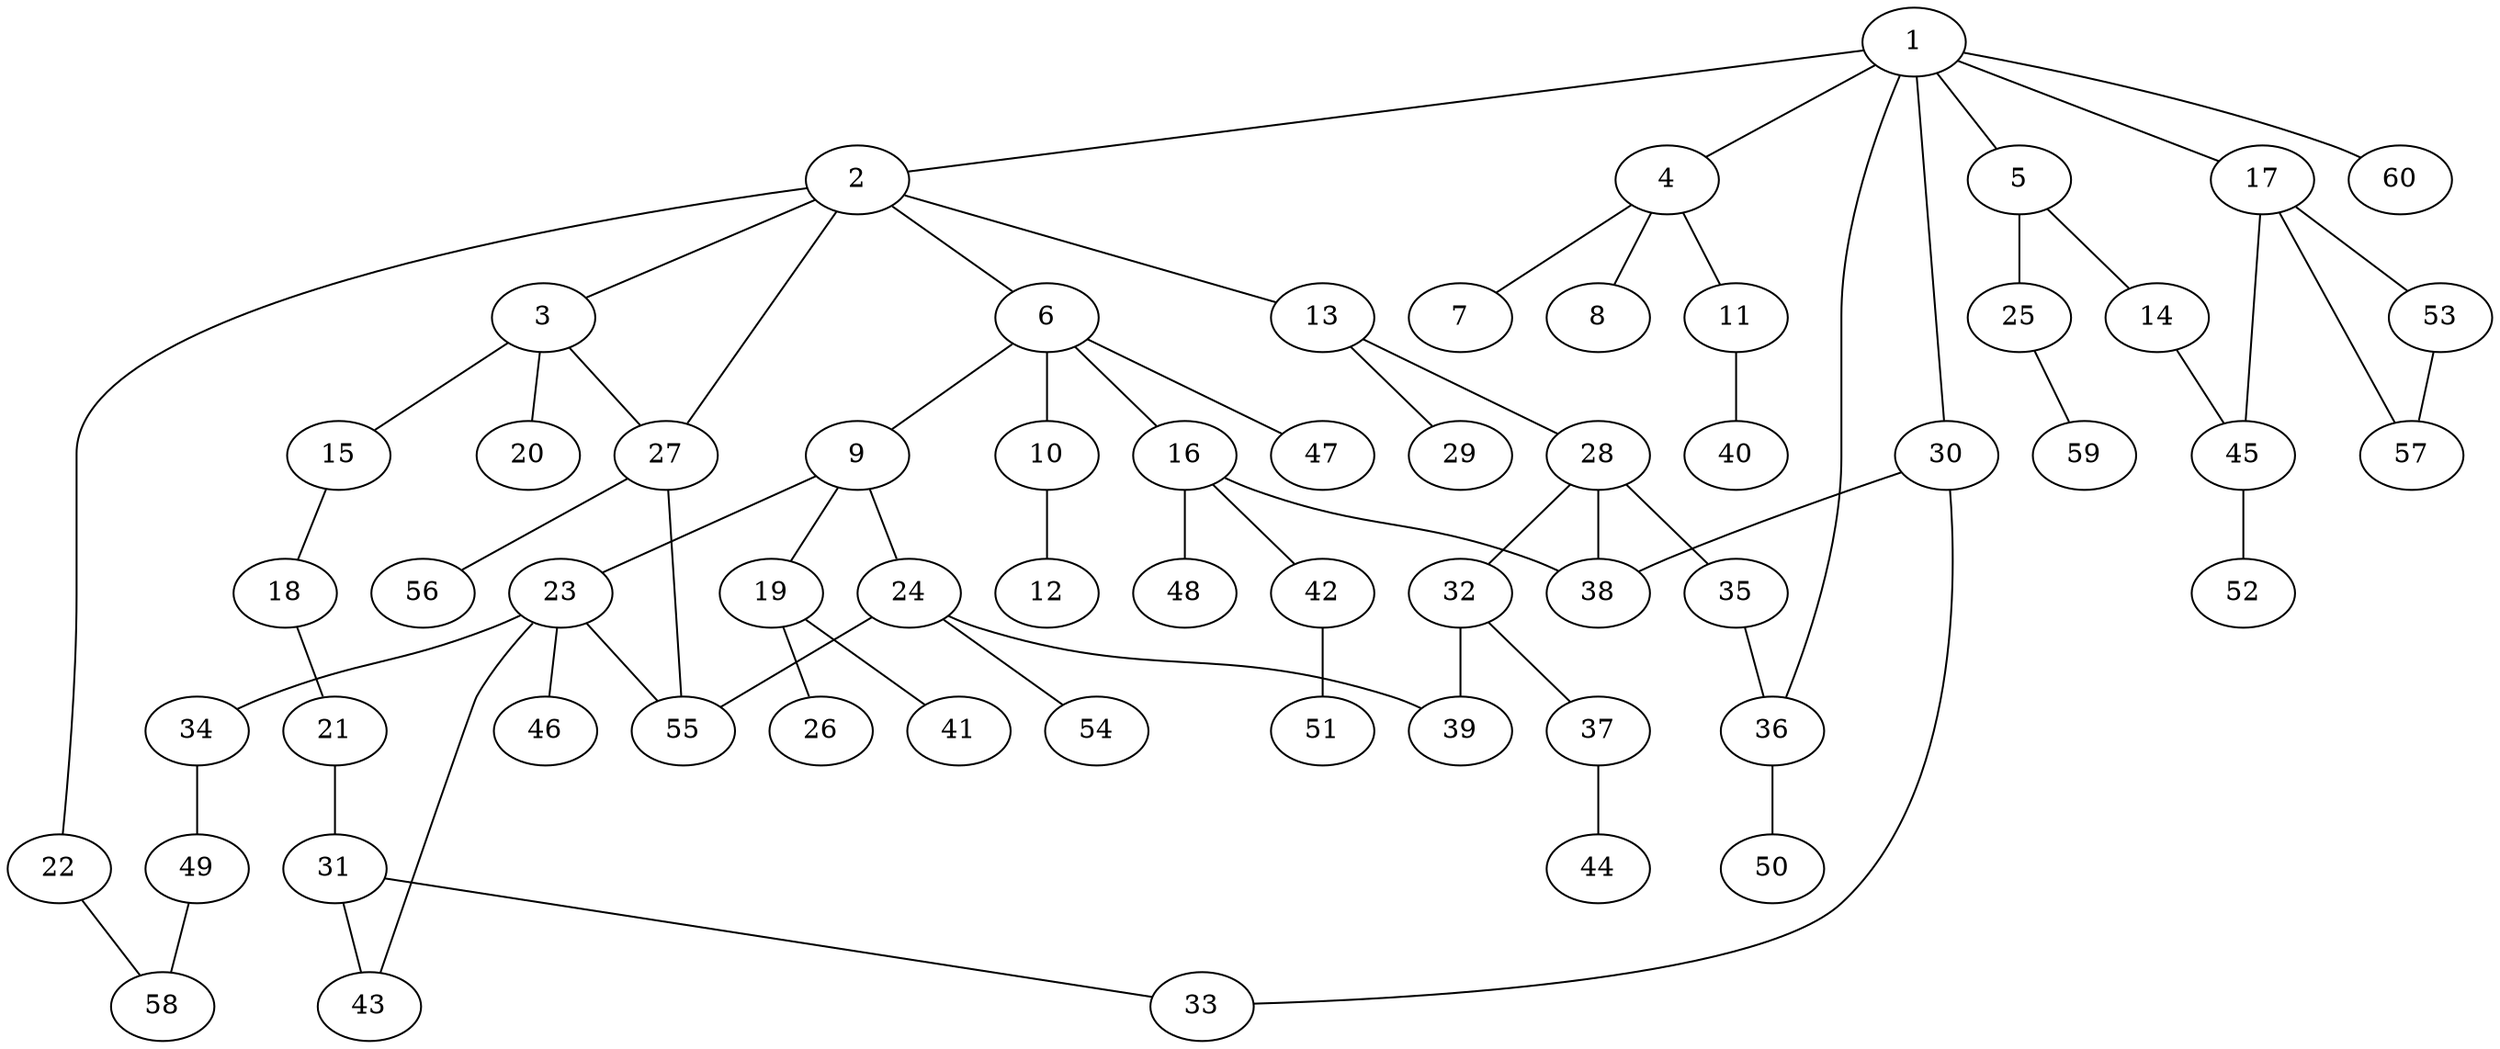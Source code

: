 graph graphname {1--2
1--4
1--5
1--17
1--30
1--36
1--60
2--3
2--6
2--13
2--22
2--27
3--15
3--20
3--27
4--7
4--8
4--11
5--14
5--25
6--9
6--10
6--16
6--47
9--19
9--23
9--24
10--12
11--40
13--28
13--29
14--45
15--18
16--38
16--42
16--48
17--45
17--53
17--57
18--21
19--26
19--41
21--31
22--58
23--34
23--43
23--46
23--55
24--39
24--54
24--55
25--59
27--55
27--56
28--32
28--35
28--38
30--33
30--38
31--33
31--43
32--37
32--39
34--49
35--36
36--50
37--44
42--51
45--52
49--58
53--57
}